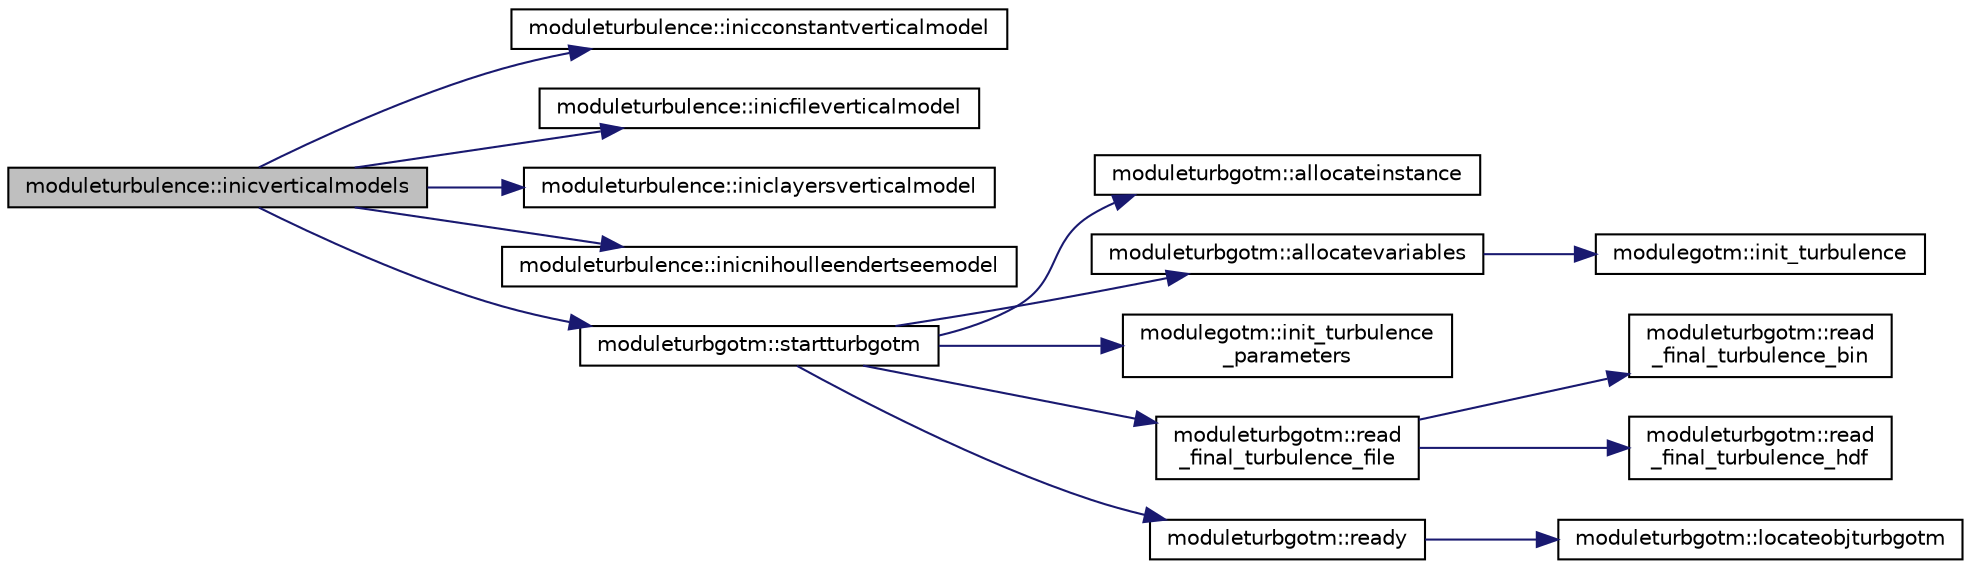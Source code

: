 digraph "moduleturbulence::inicverticalmodels"
{
 // LATEX_PDF_SIZE
  edge [fontname="Helvetica",fontsize="10",labelfontname="Helvetica",labelfontsize="10"];
  node [fontname="Helvetica",fontsize="10",shape=record];
  rankdir="LR";
  Node1 [label="moduleturbulence::inicverticalmodels",height=0.2,width=0.4,color="black", fillcolor="grey75", style="filled", fontcolor="black",tooltip=" "];
  Node1 -> Node2 [color="midnightblue",fontsize="10",style="solid",fontname="Helvetica"];
  Node2 [label="moduleturbulence::inicconstantverticalmodel",height=0.2,width=0.4,color="black", fillcolor="white", style="filled",URL="$namespacemoduleturbulence.html#a2cecb8eb2b3e94ef70af30650d368ef8",tooltip=" "];
  Node1 -> Node3 [color="midnightblue",fontsize="10",style="solid",fontname="Helvetica"];
  Node3 [label="moduleturbulence::inicfileverticalmodel",height=0.2,width=0.4,color="black", fillcolor="white", style="filled",URL="$namespacemoduleturbulence.html#abccdbd06f5d7520144dadb5297887cfb",tooltip=" "];
  Node1 -> Node4 [color="midnightblue",fontsize="10",style="solid",fontname="Helvetica"];
  Node4 [label="moduleturbulence::iniclayersverticalmodel",height=0.2,width=0.4,color="black", fillcolor="white", style="filled",URL="$namespacemoduleturbulence.html#af52d9bce4123a146f0b750fab46833ee",tooltip=" "];
  Node1 -> Node5 [color="midnightblue",fontsize="10",style="solid",fontname="Helvetica"];
  Node5 [label="moduleturbulence::inicnihoulleendertseemodel",height=0.2,width=0.4,color="black", fillcolor="white", style="filled",URL="$namespacemoduleturbulence.html#a59fa0936c4e079b4094b7b50f09a8092",tooltip=" "];
  Node1 -> Node6 [color="midnightblue",fontsize="10",style="solid",fontname="Helvetica"];
  Node6 [label="moduleturbgotm::startturbgotm",height=0.2,width=0.4,color="black", fillcolor="white", style="filled",URL="$namespacemoduleturbgotm.html#afec05d1f2478d9567072668933a062af",tooltip=" "];
  Node6 -> Node7 [color="midnightblue",fontsize="10",style="solid",fontname="Helvetica"];
  Node7 [label="moduleturbgotm::allocateinstance",height=0.2,width=0.4,color="black", fillcolor="white", style="filled",URL="$namespacemoduleturbgotm.html#a1f367dad0fd7a9dba96b5da89226bfdb",tooltip=" "];
  Node6 -> Node8 [color="midnightblue",fontsize="10",style="solid",fontname="Helvetica"];
  Node8 [label="moduleturbgotm::allocatevariables",height=0.2,width=0.4,color="black", fillcolor="white", style="filled",URL="$namespacemoduleturbgotm.html#ad863a5918db79e19552388fff6750b22",tooltip=" "];
  Node8 -> Node9 [color="midnightblue",fontsize="10",style="solid",fontname="Helvetica"];
  Node9 [label="modulegotm::init_turbulence",height=0.2,width=0.4,color="black", fillcolor="white", style="filled",URL="$namespacemodulegotm.html#a2bcdea4da65e0575591794282ca6ba41",tooltip=" "];
  Node6 -> Node10 [color="midnightblue",fontsize="10",style="solid",fontname="Helvetica"];
  Node10 [label="modulegotm::init_turbulence\l_parameters",height=0.2,width=0.4,color="black", fillcolor="white", style="filled",URL="$namespacemodulegotm.html#a88820406e3c80bbfc120dbf96b66424b",tooltip=" "];
  Node6 -> Node11 [color="midnightblue",fontsize="10",style="solid",fontname="Helvetica"];
  Node11 [label="moduleturbgotm::read\l_final_turbulence_file",height=0.2,width=0.4,color="black", fillcolor="white", style="filled",URL="$namespacemoduleturbgotm.html#ab114933503d89cc8e18f4e52c7e97c80",tooltip=" "];
  Node11 -> Node12 [color="midnightblue",fontsize="10",style="solid",fontname="Helvetica"];
  Node12 [label="moduleturbgotm::read\l_final_turbulence_bin",height=0.2,width=0.4,color="black", fillcolor="white", style="filled",URL="$namespacemoduleturbgotm.html#ad942836f5c266b4ce7d03ca96fdf696a",tooltip=" "];
  Node11 -> Node13 [color="midnightblue",fontsize="10",style="solid",fontname="Helvetica"];
  Node13 [label="moduleturbgotm::read\l_final_turbulence_hdf",height=0.2,width=0.4,color="black", fillcolor="white", style="filled",URL="$namespacemoduleturbgotm.html#aab5687675acff67809fd0f43e6323cd8",tooltip=" "];
  Node6 -> Node14 [color="midnightblue",fontsize="10",style="solid",fontname="Helvetica"];
  Node14 [label="moduleturbgotm::ready",height=0.2,width=0.4,color="black", fillcolor="white", style="filled",URL="$namespacemoduleturbgotm.html#a8b59a232d6c61837f14e169cef43d695",tooltip=" "];
  Node14 -> Node15 [color="midnightblue",fontsize="10",style="solid",fontname="Helvetica"];
  Node15 [label="moduleturbgotm::locateobjturbgotm",height=0.2,width=0.4,color="black", fillcolor="white", style="filled",URL="$namespacemoduleturbgotm.html#a2445ccc2c59cf2ae892fd78dda123a3d",tooltip=" "];
}
